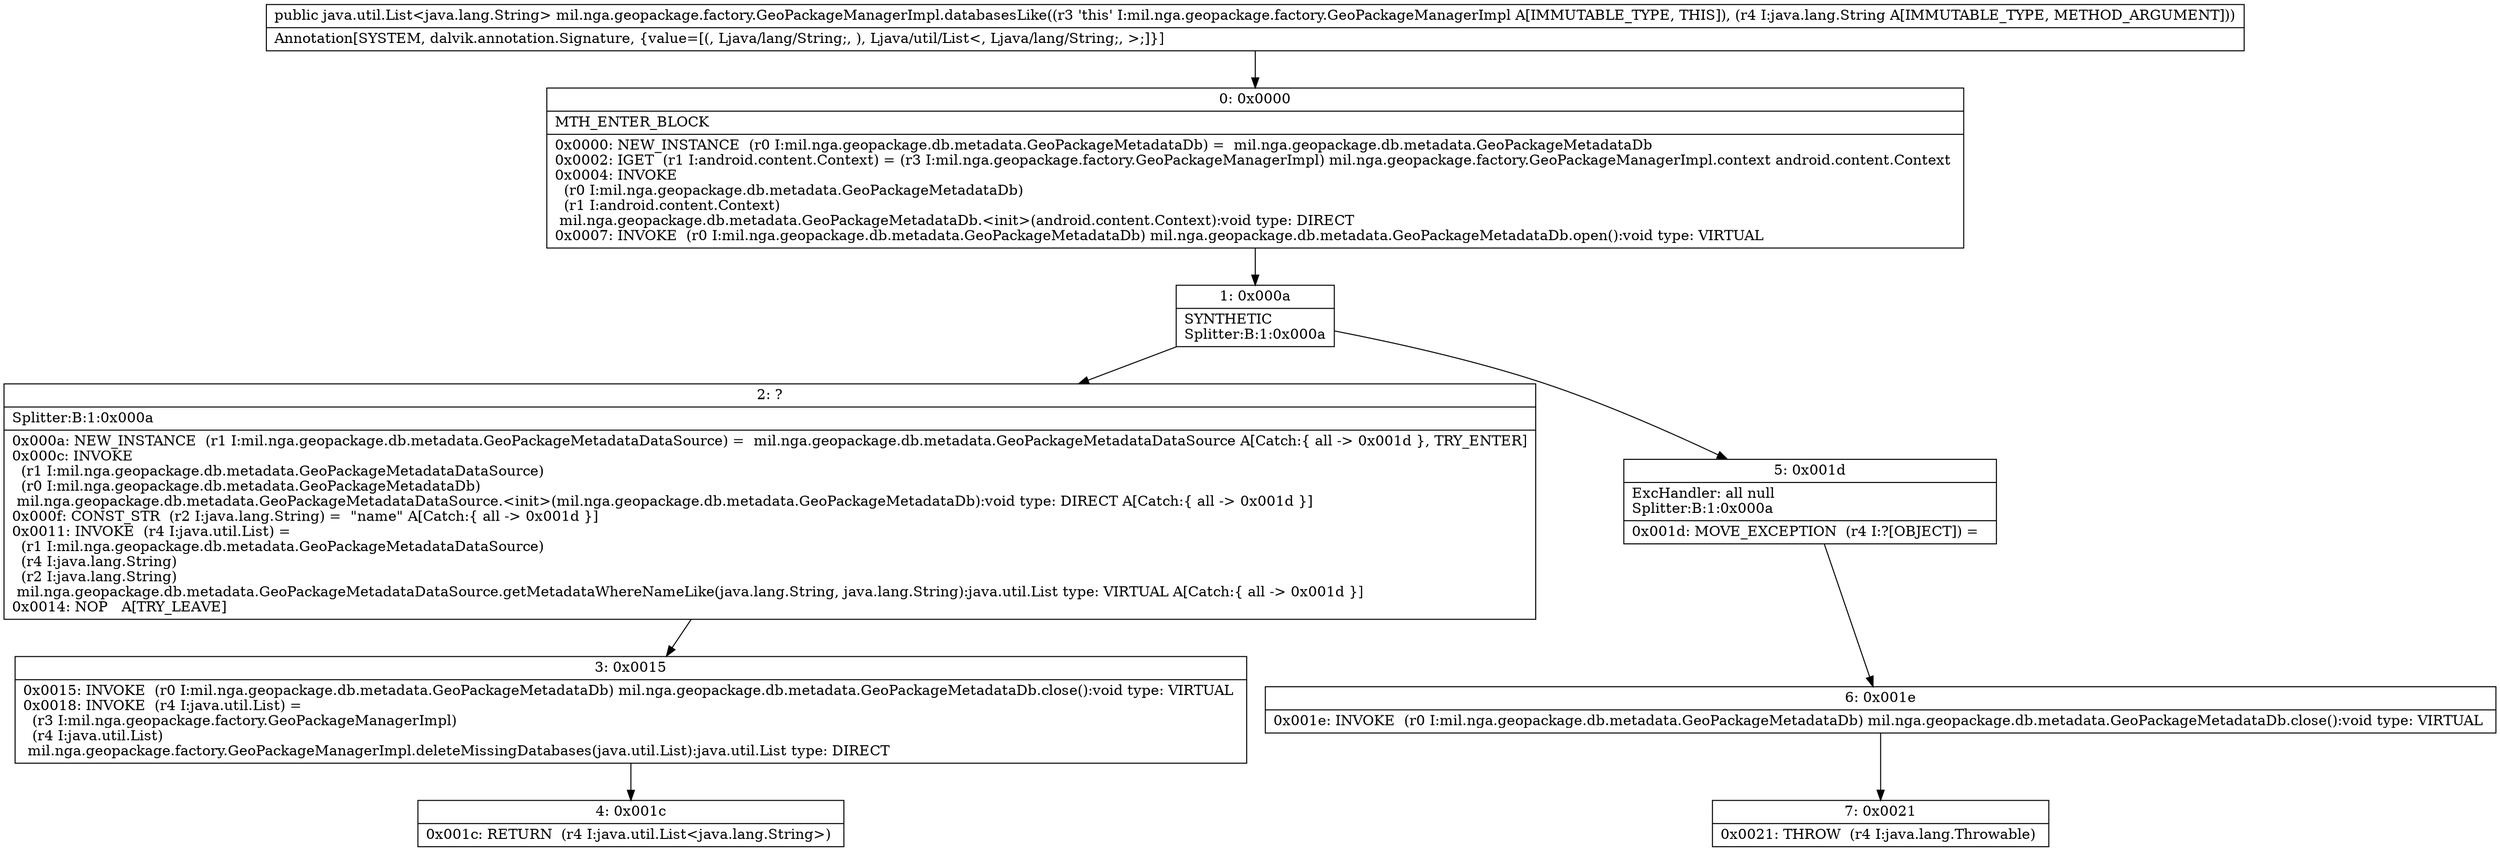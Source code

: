 digraph "CFG formil.nga.geopackage.factory.GeoPackageManagerImpl.databasesLike(Ljava\/lang\/String;)Ljava\/util\/List;" {
Node_0 [shape=record,label="{0\:\ 0x0000|MTH_ENTER_BLOCK\l|0x0000: NEW_INSTANCE  (r0 I:mil.nga.geopackage.db.metadata.GeoPackageMetadataDb) =  mil.nga.geopackage.db.metadata.GeoPackageMetadataDb \l0x0002: IGET  (r1 I:android.content.Context) = (r3 I:mil.nga.geopackage.factory.GeoPackageManagerImpl) mil.nga.geopackage.factory.GeoPackageManagerImpl.context android.content.Context \l0x0004: INVOKE  \l  (r0 I:mil.nga.geopackage.db.metadata.GeoPackageMetadataDb)\l  (r1 I:android.content.Context)\l mil.nga.geopackage.db.metadata.GeoPackageMetadataDb.\<init\>(android.content.Context):void type: DIRECT \l0x0007: INVOKE  (r0 I:mil.nga.geopackage.db.metadata.GeoPackageMetadataDb) mil.nga.geopackage.db.metadata.GeoPackageMetadataDb.open():void type: VIRTUAL \l}"];
Node_1 [shape=record,label="{1\:\ 0x000a|SYNTHETIC\lSplitter:B:1:0x000a\l}"];
Node_2 [shape=record,label="{2\:\ ?|Splitter:B:1:0x000a\l|0x000a: NEW_INSTANCE  (r1 I:mil.nga.geopackage.db.metadata.GeoPackageMetadataDataSource) =  mil.nga.geopackage.db.metadata.GeoPackageMetadataDataSource A[Catch:\{ all \-\> 0x001d \}, TRY_ENTER]\l0x000c: INVOKE  \l  (r1 I:mil.nga.geopackage.db.metadata.GeoPackageMetadataDataSource)\l  (r0 I:mil.nga.geopackage.db.metadata.GeoPackageMetadataDb)\l mil.nga.geopackage.db.metadata.GeoPackageMetadataDataSource.\<init\>(mil.nga.geopackage.db.metadata.GeoPackageMetadataDb):void type: DIRECT A[Catch:\{ all \-\> 0x001d \}]\l0x000f: CONST_STR  (r2 I:java.lang.String) =  \"name\" A[Catch:\{ all \-\> 0x001d \}]\l0x0011: INVOKE  (r4 I:java.util.List) = \l  (r1 I:mil.nga.geopackage.db.metadata.GeoPackageMetadataDataSource)\l  (r4 I:java.lang.String)\l  (r2 I:java.lang.String)\l mil.nga.geopackage.db.metadata.GeoPackageMetadataDataSource.getMetadataWhereNameLike(java.lang.String, java.lang.String):java.util.List type: VIRTUAL A[Catch:\{ all \-\> 0x001d \}]\l0x0014: NOP   A[TRY_LEAVE]\l}"];
Node_3 [shape=record,label="{3\:\ 0x0015|0x0015: INVOKE  (r0 I:mil.nga.geopackage.db.metadata.GeoPackageMetadataDb) mil.nga.geopackage.db.metadata.GeoPackageMetadataDb.close():void type: VIRTUAL \l0x0018: INVOKE  (r4 I:java.util.List) = \l  (r3 I:mil.nga.geopackage.factory.GeoPackageManagerImpl)\l  (r4 I:java.util.List)\l mil.nga.geopackage.factory.GeoPackageManagerImpl.deleteMissingDatabases(java.util.List):java.util.List type: DIRECT \l}"];
Node_4 [shape=record,label="{4\:\ 0x001c|0x001c: RETURN  (r4 I:java.util.List\<java.lang.String\>) \l}"];
Node_5 [shape=record,label="{5\:\ 0x001d|ExcHandler: all null\lSplitter:B:1:0x000a\l|0x001d: MOVE_EXCEPTION  (r4 I:?[OBJECT]) =  \l}"];
Node_6 [shape=record,label="{6\:\ 0x001e|0x001e: INVOKE  (r0 I:mil.nga.geopackage.db.metadata.GeoPackageMetadataDb) mil.nga.geopackage.db.metadata.GeoPackageMetadataDb.close():void type: VIRTUAL \l}"];
Node_7 [shape=record,label="{7\:\ 0x0021|0x0021: THROW  (r4 I:java.lang.Throwable) \l}"];
MethodNode[shape=record,label="{public java.util.List\<java.lang.String\> mil.nga.geopackage.factory.GeoPackageManagerImpl.databasesLike((r3 'this' I:mil.nga.geopackage.factory.GeoPackageManagerImpl A[IMMUTABLE_TYPE, THIS]), (r4 I:java.lang.String A[IMMUTABLE_TYPE, METHOD_ARGUMENT]))  | Annotation[SYSTEM, dalvik.annotation.Signature, \{value=[(, Ljava\/lang\/String;, ), Ljava\/util\/List\<, Ljava\/lang\/String;, \>;]\}]\l}"];
MethodNode -> Node_0;
Node_0 -> Node_1;
Node_1 -> Node_2;
Node_1 -> Node_5;
Node_2 -> Node_3;
Node_3 -> Node_4;
Node_5 -> Node_6;
Node_6 -> Node_7;
}

